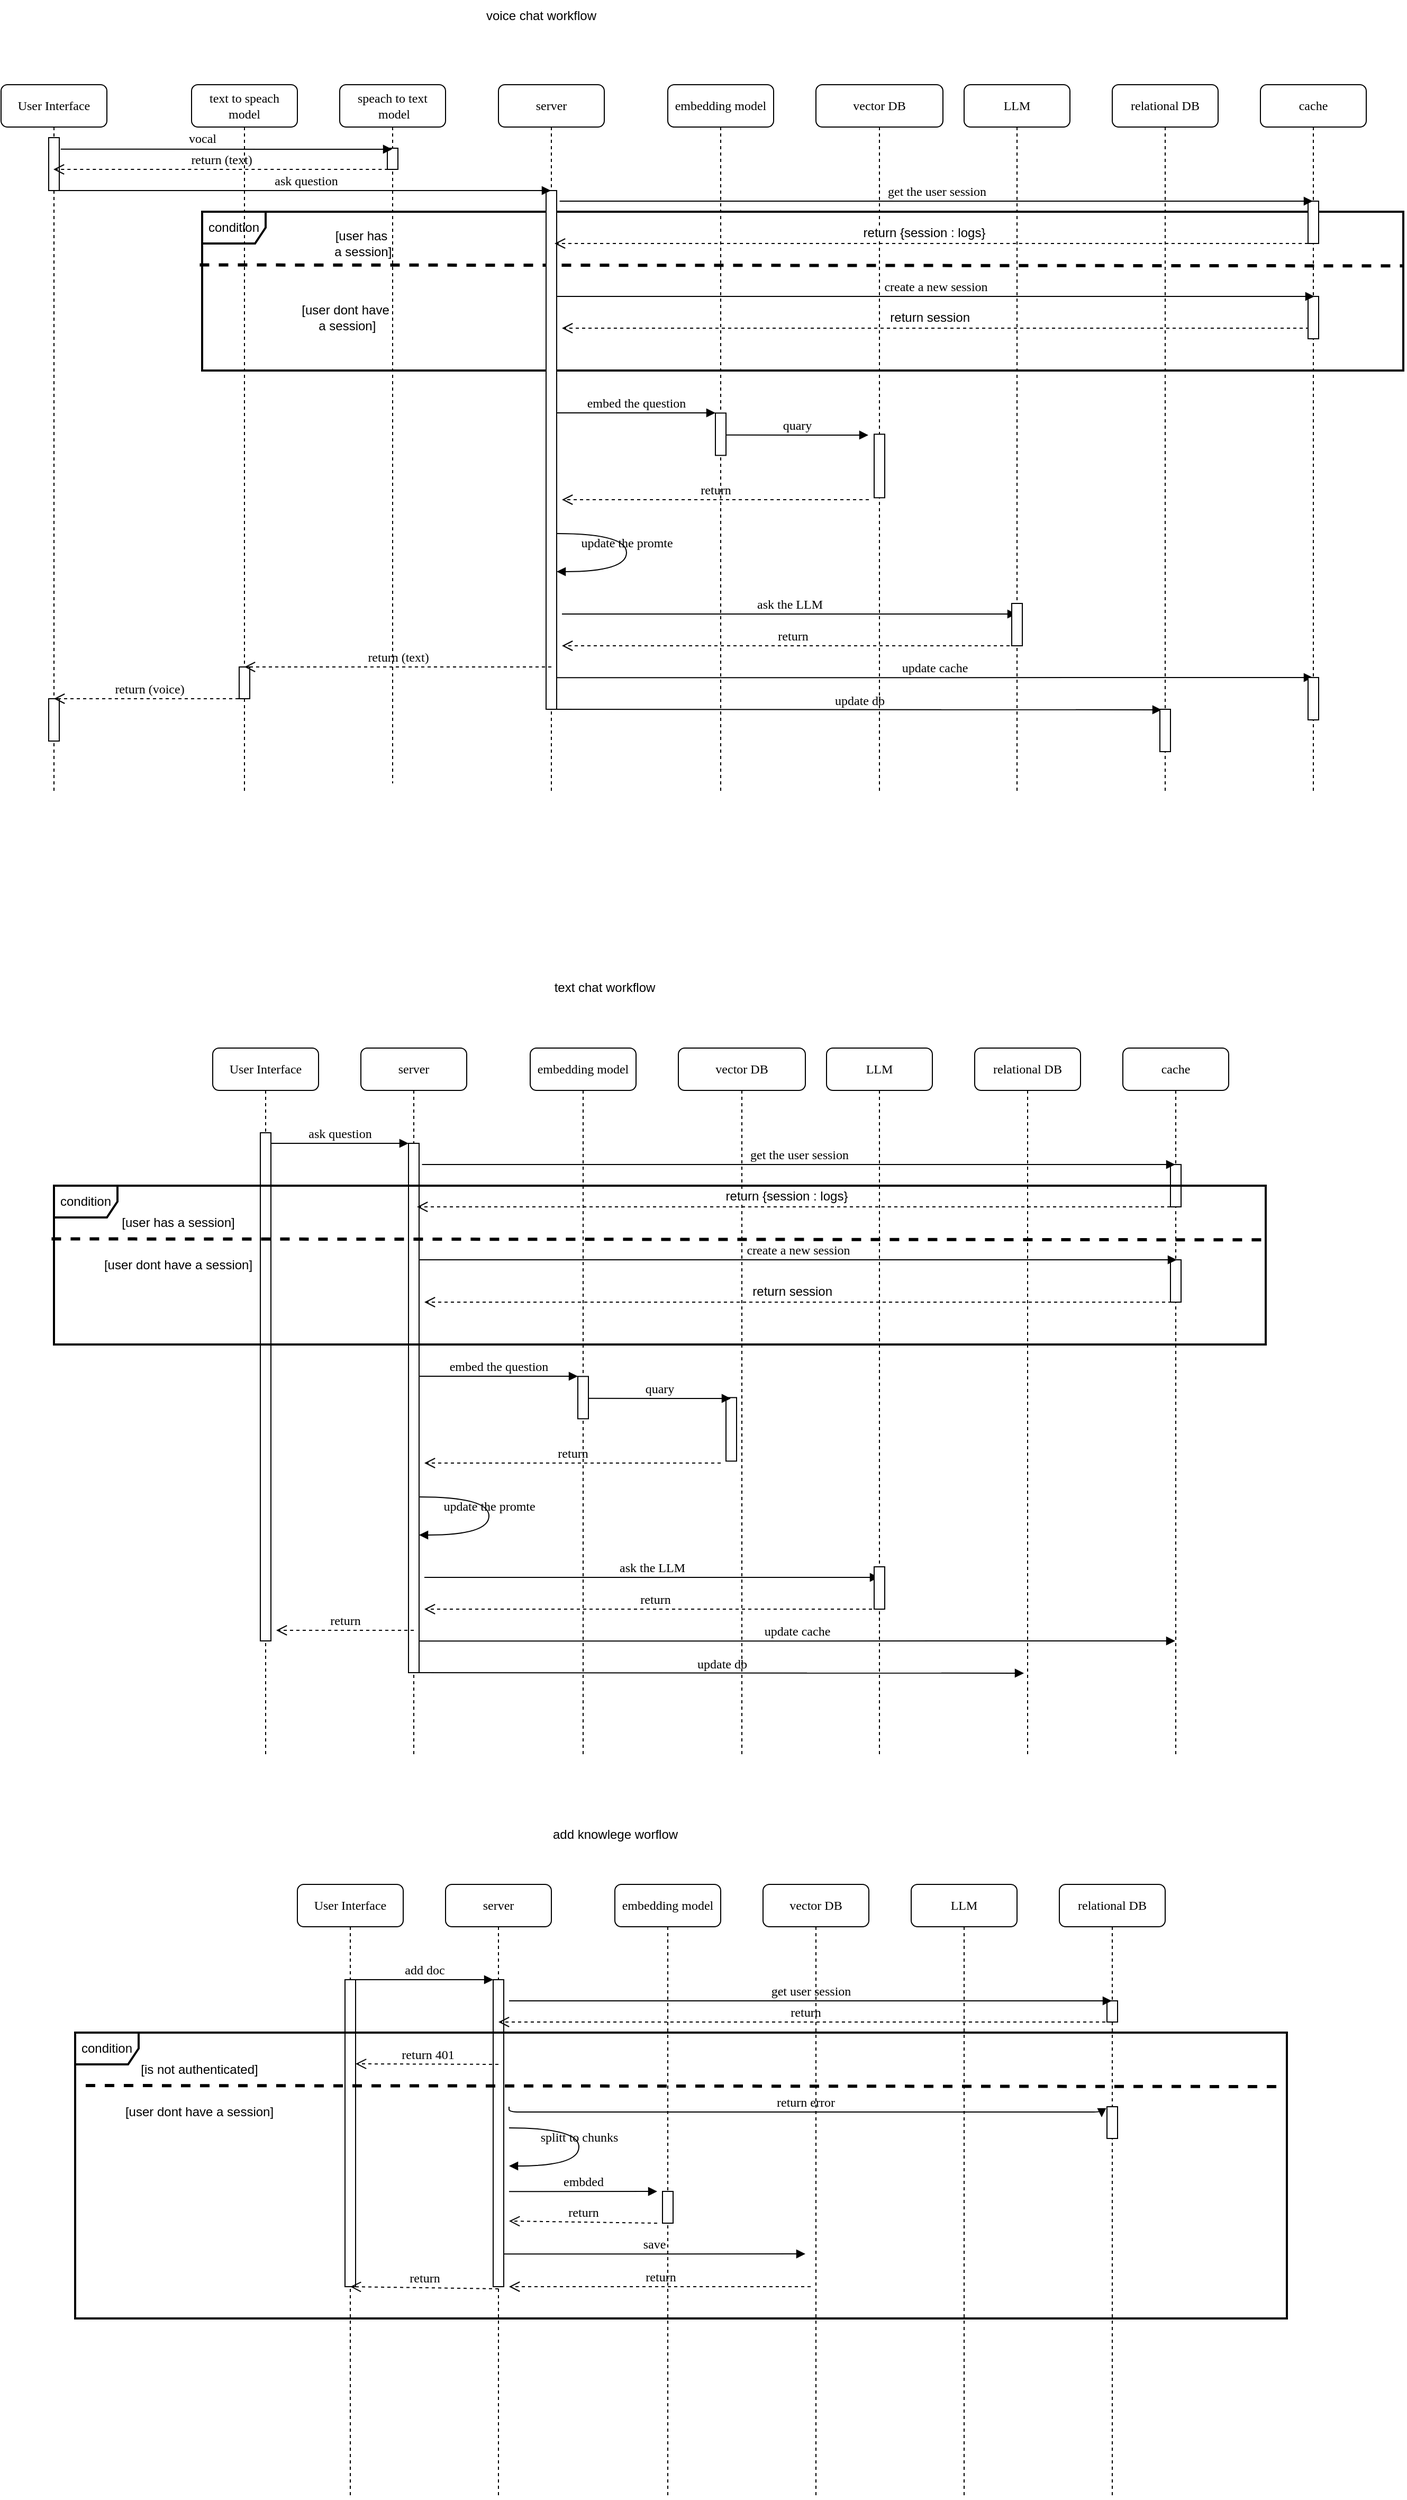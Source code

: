 <mxfile version="26.0.4">
  <diagram name="Page-1" id="13e1069c-82ec-6db2-03f1-153e76fe0fe0">
    <mxGraphModel dx="1218" dy="2214" grid="1" gridSize="10" guides="1" tooltips="1" connect="1" arrows="1" fold="1" page="1" pageScale="1" pageWidth="1100" pageHeight="850" background="none" math="0" shadow="0">
      <root>
        <mxCell id="0" />
        <mxCell id="1" parent="0" />
        <mxCell id="DOSWLQs21BXkEZgYf4Mx-7" value="vector DB" style="shape=umlLifeline;perimeter=lifelinePerimeter;whiteSpace=wrap;html=1;container=1;collapsible=0;recursiveResize=0;outlineConnect=0;rounded=1;shadow=0;comic=0;labelBackgroundColor=none;strokeWidth=1;fontFamily=Verdana;fontSize=12;align=center;" parent="1" vertex="1">
          <mxGeometry x="810" y="130" width="100" height="580" as="geometry" />
        </mxCell>
        <mxCell id="sabrdK6L6F-p4PE6ueAJ-34" value="" style="group" parent="1" vertex="1" connectable="0">
          <mxGeometry x="270" y="-1450" width="1145" height="150" as="geometry" />
        </mxCell>
        <mxCell id="sabrdK6L6F-p4PE6ueAJ-36" value="" style="group" parent="sabrdK6L6F-p4PE6ueAJ-34" vertex="1" connectable="0">
          <mxGeometry width="1145" height="150" as="geometry" />
        </mxCell>
        <mxCell id="sabrdK6L6F-p4PE6ueAJ-37" value="condition" style="shape=umlFrame;whiteSpace=wrap;html=1;pointerEvents=0;strokeWidth=2;" parent="sabrdK6L6F-p4PE6ueAJ-36" vertex="1">
          <mxGeometry x="10" width="1135" height="150" as="geometry" />
        </mxCell>
        <mxCell id="sabrdK6L6F-p4PE6ueAJ-39" value="" style="endArrow=none;dashed=1;html=1;rounded=0;exitX=-0.002;exitY=0.335;exitDx=0;exitDy=0;exitPerimeter=0;entryX=1;entryY=0.341;entryDx=0;entryDy=0;entryPerimeter=0;strokeWidth=3;" parent="sabrdK6L6F-p4PE6ueAJ-36" source="sabrdK6L6F-p4PE6ueAJ-37" target="sabrdK6L6F-p4PE6ueAJ-37" edge="1">
          <mxGeometry width="50" height="50" relative="1" as="geometry">
            <mxPoint x="-70.617" y="110" as="sourcePoint" />
            <mxPoint x="1150.044" y="40" as="targetPoint" />
          </mxGeometry>
        </mxCell>
        <mxCell id="sabrdK6L6F-p4PE6ueAJ-40" value="" style="html=1;verticalAlign=bottom;endArrow=open;dashed=1;endSize=8;labelBackgroundColor=none;fontFamily=Verdana;fontSize=12;" parent="sabrdK6L6F-p4PE6ueAJ-36" edge="1">
          <mxGeometry relative="1" as="geometry">
            <mxPoint x="350" y="110" as="targetPoint" />
            <mxPoint x="1062" y="110" as="sourcePoint" />
          </mxGeometry>
        </mxCell>
        <mxCell id="sabrdK6L6F-p4PE6ueAJ-41" value="return session&amp;nbsp;" style="edgeLabel;html=1;align=center;verticalAlign=middle;resizable=0;points=[];fontSize=12;" parent="sabrdK6L6F-p4PE6ueAJ-40" vertex="1" connectable="0">
          <mxGeometry x="0.003" y="-3" relative="1" as="geometry">
            <mxPoint x="-6" y="-7" as="offset" />
          </mxGeometry>
        </mxCell>
        <mxCell id="sabrdK6L6F-p4PE6ueAJ-35" value="[user has&lt;div&gt;&amp;nbsp;a session]&lt;/div&gt;" style="text;html=1;align=center;verticalAlign=middle;resizable=0;points=[];autosize=1;strokeColor=none;fillColor=none;" parent="sabrdK6L6F-p4PE6ueAJ-36" vertex="1">
          <mxGeometry x="119.997" y="9.999" width="80" height="40" as="geometry" />
        </mxCell>
        <mxCell id="sabrdK6L6F-p4PE6ueAJ-38" value="[user dont have&lt;div&gt;&amp;nbsp;a session]&lt;/div&gt;" style="text;html=1;align=center;verticalAlign=middle;resizable=0;points=[];autosize=1;strokeColor=none;fillColor=none;" parent="sabrdK6L6F-p4PE6ueAJ-36" vertex="1">
          <mxGeometry x="89.997" y="79.999" width="110" height="40" as="geometry" />
        </mxCell>
        <mxCell id="OHPu5Y8eQpiQ9gSJHc9i-10" value="LLM" style="shape=umlLifeline;perimeter=lifelinePerimeter;whiteSpace=wrap;html=1;container=1;collapsible=0;recursiveResize=0;outlineConnect=0;rounded=1;shadow=0;comic=0;labelBackgroundColor=none;strokeWidth=1;fontFamily=Verdana;fontSize=12;align=center;" parent="1" vertex="1">
          <mxGeometry x="870" y="-660" width="100" height="670" as="geometry" />
        </mxCell>
        <mxCell id="7baba1c4bc27f4b0-8" value="speach to text&lt;div&gt;&amp;nbsp;model&lt;/div&gt;" style="shape=umlLifeline;perimeter=lifelinePerimeter;whiteSpace=wrap;html=1;container=1;collapsible=0;recursiveResize=0;outlineConnect=0;rounded=1;shadow=0;comic=0;labelBackgroundColor=none;strokeWidth=1;fontFamily=Verdana;fontSize=12;align=center;" parent="1" vertex="1">
          <mxGeometry x="410" y="-1570" width="100" height="660" as="geometry" />
        </mxCell>
        <mxCell id="sabrdK6L6F-p4PE6ueAJ-46" value="" style="html=1;points=[];perimeter=orthogonalPerimeter;rounded=0;shadow=0;comic=0;labelBackgroundColor=none;strokeWidth=1;fontFamily=Verdana;fontSize=12;align=center;" parent="7baba1c4bc27f4b0-8" vertex="1">
          <mxGeometry x="45" y="60" width="10" height="20" as="geometry" />
        </mxCell>
        <mxCell id="DOSWLQs21BXkEZgYf4Mx-1" value="server" style="shape=umlLifeline;perimeter=lifelinePerimeter;whiteSpace=wrap;html=1;container=1;collapsible=0;recursiveResize=0;outlineConnect=0;rounded=1;shadow=0;comic=0;labelBackgroundColor=none;strokeWidth=1;fontFamily=Verdana;fontSize=12;align=center;" parent="1" vertex="1">
          <mxGeometry x="510" y="130" width="100" height="580" as="geometry" />
        </mxCell>
        <mxCell id="DOSWLQs21BXkEZgYf4Mx-2" value="" style="html=1;points=[];perimeter=orthogonalPerimeter;rounded=0;shadow=0;comic=0;labelBackgroundColor=none;strokeWidth=1;fontFamily=Verdana;fontSize=12;align=center;" parent="DOSWLQs21BXkEZgYf4Mx-1" vertex="1">
          <mxGeometry x="45" y="90" width="10" height="290" as="geometry" />
        </mxCell>
        <mxCell id="DOSWLQs21BXkEZgYf4Mx-4" value="embedding model" style="shape=umlLifeline;perimeter=lifelinePerimeter;whiteSpace=wrap;html=1;container=1;collapsible=0;recursiveResize=0;outlineConnect=0;rounded=1;shadow=0;comic=0;labelBackgroundColor=none;strokeWidth=1;fontFamily=Verdana;fontSize=12;align=center;" parent="1" vertex="1">
          <mxGeometry x="670" y="130" width="100" height="580" as="geometry" />
        </mxCell>
        <mxCell id="xhuyXCcEjKPRuWGJYX4K-22" value="" style="html=1;points=[];perimeter=orthogonalPerimeter;rounded=0;shadow=0;comic=0;labelBackgroundColor=none;strokeWidth=1;fontFamily=Verdana;fontSize=12;align=center;" vertex="1" parent="DOSWLQs21BXkEZgYf4Mx-4">
          <mxGeometry x="45" y="290" width="10" height="30" as="geometry" />
        </mxCell>
        <mxCell id="xhuyXCcEjKPRuWGJYX4K-26" value="save" style="html=1;verticalAlign=bottom;endArrow=block;labelBackgroundColor=none;fontFamily=Verdana;fontSize=12;edgeStyle=elbowEdgeStyle;elbow=vertical;" edge="1" parent="DOSWLQs21BXkEZgYf4Mx-4">
          <mxGeometry relative="1" as="geometry">
            <mxPoint x="-105" y="349.17" as="sourcePoint" />
            <mxPoint x="180" y="349" as="targetPoint" />
          </mxGeometry>
        </mxCell>
        <mxCell id="DOSWLQs21BXkEZgYf4Mx-23" value="return" style="html=1;verticalAlign=bottom;endArrow=open;dashed=1;endSize=8;labelBackgroundColor=none;fontFamily=Verdana;fontSize=12;" parent="DOSWLQs21BXkEZgYf4Mx-4" edge="1">
          <mxGeometry relative="1" as="geometry">
            <mxPoint x="-100" y="380" as="targetPoint" />
            <mxPoint x="185" y="380" as="sourcePoint" />
          </mxGeometry>
        </mxCell>
        <mxCell id="DOSWLQs21BXkEZgYf4Mx-10" value="LLM" style="shape=umlLifeline;perimeter=lifelinePerimeter;whiteSpace=wrap;html=1;container=1;collapsible=0;recursiveResize=0;outlineConnect=0;rounded=1;shadow=0;comic=0;labelBackgroundColor=none;strokeWidth=1;fontFamily=Verdana;fontSize=12;align=center;" parent="1" vertex="1">
          <mxGeometry x="950" y="130" width="100" height="580" as="geometry" />
        </mxCell>
        <mxCell id="DOSWLQs21BXkEZgYf4Mx-12" value="relational DB" style="shape=umlLifeline;perimeter=lifelinePerimeter;whiteSpace=wrap;html=1;container=1;collapsible=0;recursiveResize=0;outlineConnect=0;rounded=1;shadow=0;comic=0;labelBackgroundColor=none;strokeWidth=1;fontFamily=Verdana;fontSize=12;align=center;" parent="1" vertex="1">
          <mxGeometry x="1090" y="130" width="100" height="580" as="geometry" />
        </mxCell>
        <mxCell id="xhuyXCcEjKPRuWGJYX4K-17" value="" style="html=1;points=[[0,0,0,0,5],[0,1,0,0,-5],[1,0,0,0,5],[1,1,0,0,-5]];perimeter=orthogonalPerimeter;outlineConnect=0;targetShapes=umlLifeline;portConstraint=eastwest;newEdgeStyle={&quot;curved&quot;:0,&quot;rounded&quot;:0};" vertex="1" parent="DOSWLQs21BXkEZgYf4Mx-12">
          <mxGeometry x="45" y="110" width="10" height="20" as="geometry" />
        </mxCell>
        <mxCell id="DOSWLQs21BXkEZgYf4Mx-8" value="" style="html=1;points=[];perimeter=orthogonalPerimeter;rounded=0;shadow=0;comic=0;labelBackgroundColor=none;strokeWidth=1;fontFamily=Verdana;fontSize=12;align=center;" parent="DOSWLQs21BXkEZgYf4Mx-12" vertex="1">
          <mxGeometry x="45" y="210" width="10" height="30" as="geometry" />
        </mxCell>
        <mxCell id="DOSWLQs21BXkEZgYf4Mx-15" value="User Interface" style="shape=umlLifeline;perimeter=lifelinePerimeter;whiteSpace=wrap;html=1;container=1;collapsible=0;recursiveResize=0;outlineConnect=0;rounded=1;shadow=0;comic=0;labelBackgroundColor=none;strokeWidth=1;fontFamily=Verdana;fontSize=12;align=center;" parent="1" vertex="1">
          <mxGeometry x="370" y="130" width="100" height="580" as="geometry" />
        </mxCell>
        <mxCell id="DOSWLQs21BXkEZgYf4Mx-16" value="" style="html=1;points=[];perimeter=orthogonalPerimeter;rounded=0;shadow=0;comic=0;labelBackgroundColor=none;strokeWidth=1;fontFamily=Verdana;fontSize=12;align=center;" parent="DOSWLQs21BXkEZgYf4Mx-15" vertex="1">
          <mxGeometry x="45" y="90" width="10" height="290" as="geometry" />
        </mxCell>
        <mxCell id="DOSWLQs21BXkEZgYf4Mx-17" value="add doc" style="html=1;verticalAlign=bottom;endArrow=block;entryX=0;entryY=0;labelBackgroundColor=none;fontFamily=Verdana;fontSize=12;edgeStyle=elbowEdgeStyle;elbow=vertical;" parent="1" source="DOSWLQs21BXkEZgYf4Mx-16" target="DOSWLQs21BXkEZgYf4Mx-2" edge="1">
          <mxGeometry relative="1" as="geometry">
            <mxPoint x="490" y="240" as="sourcePoint" />
          </mxGeometry>
        </mxCell>
        <mxCell id="OHPu5Y8eQpiQ9gSJHc9i-1" value="server" style="shape=umlLifeline;perimeter=lifelinePerimeter;whiteSpace=wrap;html=1;container=1;collapsible=0;recursiveResize=0;outlineConnect=0;rounded=1;shadow=0;comic=0;labelBackgroundColor=none;strokeWidth=1;fontFamily=Verdana;fontSize=12;align=center;" parent="1" vertex="1">
          <mxGeometry x="430" y="-660" width="100" height="670" as="geometry" />
        </mxCell>
        <mxCell id="OHPu5Y8eQpiQ9gSJHc9i-2" value="" style="html=1;points=[];perimeter=orthogonalPerimeter;rounded=0;shadow=0;comic=0;labelBackgroundColor=none;strokeWidth=1;fontFamily=Verdana;fontSize=12;align=center;" parent="OHPu5Y8eQpiQ9gSJHc9i-1" vertex="1">
          <mxGeometry x="45" y="90" width="10" height="500" as="geometry" />
        </mxCell>
        <mxCell id="OHPu5Y8eQpiQ9gSJHc9i-4" value="embedding model" style="shape=umlLifeline;perimeter=lifelinePerimeter;whiteSpace=wrap;html=1;container=1;collapsible=0;recursiveResize=0;outlineConnect=0;rounded=1;shadow=0;comic=0;labelBackgroundColor=none;strokeWidth=1;fontFamily=Verdana;fontSize=12;align=center;" parent="1" vertex="1">
          <mxGeometry x="590" y="-660" width="100" height="670" as="geometry" />
        </mxCell>
        <mxCell id="sabrdK6L6F-p4PE6ueAJ-1" value="update cache" style="html=1;verticalAlign=bottom;endArrow=block;labelBackgroundColor=none;fontFamily=Verdana;fontSize=12;edgeStyle=elbowEdgeStyle;elbow=vertical;" parent="OHPu5Y8eQpiQ9gSJHc9i-4" target="OHPu5Y8eQpiQ9gSJHc9i-23" edge="1">
          <mxGeometry relative="1" as="geometry">
            <mxPoint x="-104.5" y="560.17" as="sourcePoint" />
            <mxPoint x="325.0" y="560.003" as="targetPoint" />
          </mxGeometry>
        </mxCell>
        <mxCell id="sabrdK6L6F-p4PE6ueAJ-2" value="update db" style="html=1;verticalAlign=bottom;endArrow=block;labelBackgroundColor=none;fontFamily=Verdana;fontSize=12;edgeStyle=elbowEdgeStyle;elbow=vertical;entryX=0.468;entryY=0.837;entryDx=0;entryDy=0;entryPerimeter=0;" parent="OHPu5Y8eQpiQ9gSJHc9i-4" edge="1">
          <mxGeometry relative="1" as="geometry">
            <mxPoint x="-105" y="590" as="sourcePoint" />
            <mxPoint x="466.5" y="590.83" as="targetPoint" />
          </mxGeometry>
        </mxCell>
        <mxCell id="OHPu5Y8eQpiQ9gSJHc9i-7" value="vector DB" style="shape=umlLifeline;perimeter=lifelinePerimeter;whiteSpace=wrap;html=1;container=1;collapsible=0;recursiveResize=0;outlineConnect=0;rounded=1;shadow=0;comic=0;labelBackgroundColor=none;strokeWidth=1;fontFamily=Verdana;fontSize=12;align=center;" parent="1" vertex="1">
          <mxGeometry x="730" y="-660" width="120" height="670" as="geometry" />
        </mxCell>
        <mxCell id="OHPu5Y8eQpiQ9gSJHc9i-5" value="" style="html=1;points=[];perimeter=orthogonalPerimeter;rounded=0;shadow=0;comic=0;labelBackgroundColor=none;strokeWidth=1;fontFamily=Verdana;fontSize=12;align=center;" parent="OHPu5Y8eQpiQ9gSJHc9i-7" vertex="1">
          <mxGeometry x="-95" y="310.17" width="10" height="40" as="geometry" />
        </mxCell>
        <mxCell id="OHPu5Y8eQpiQ9gSJHc9i-6" value="return" style="html=1;verticalAlign=bottom;endArrow=open;dashed=1;endSize=8;labelBackgroundColor=none;fontFamily=Verdana;fontSize=12;" parent="OHPu5Y8eQpiQ9gSJHc9i-7" edge="1">
          <mxGeometry relative="1" as="geometry">
            <mxPoint x="-240" y="392" as="targetPoint" />
            <mxPoint x="40" y="392" as="sourcePoint" />
          </mxGeometry>
        </mxCell>
        <mxCell id="OHPu5Y8eQpiQ9gSJHc9i-8" value="" style="html=1;points=[];perimeter=orthogonalPerimeter;rounded=0;shadow=0;comic=0;labelBackgroundColor=none;strokeWidth=1;fontFamily=Verdana;fontSize=12;align=center;" parent="OHPu5Y8eQpiQ9gSJHc9i-7" vertex="1">
          <mxGeometry x="45" y="330.17" width="10" height="60" as="geometry" />
        </mxCell>
        <mxCell id="OHPu5Y8eQpiQ9gSJHc9i-17" value="embed the question" style="html=1;verticalAlign=bottom;endArrow=block;entryX=0;entryY=0;labelBackgroundColor=none;fontFamily=Verdana;fontSize=12;edgeStyle=elbowEdgeStyle;elbow=vertical;" parent="OHPu5Y8eQpiQ9gSJHc9i-7" target="OHPu5Y8eQpiQ9gSJHc9i-5" edge="1">
          <mxGeometry relative="1" as="geometry">
            <mxPoint x="-245" y="310.003" as="sourcePoint" />
            <Array as="points">
              <mxPoint x="-235" y="310" />
            </Array>
          </mxGeometry>
        </mxCell>
        <mxCell id="OHPu5Y8eQpiQ9gSJHc9i-18" value="quary" style="html=1;verticalAlign=bottom;endArrow=block;labelBackgroundColor=none;fontFamily=Verdana;fontSize=12;edgeStyle=elbowEdgeStyle;elbow=vertical;exitX=1;exitY=0.519;exitDx=0;exitDy=0;exitPerimeter=0;" parent="OHPu5Y8eQpiQ9gSJHc9i-7" source="OHPu5Y8eQpiQ9gSJHc9i-5" edge="1">
          <mxGeometry relative="1" as="geometry">
            <mxPoint x="-60" y="289.67" as="sourcePoint" />
            <mxPoint x="49.5" y="330.837" as="targetPoint" />
          </mxGeometry>
        </mxCell>
        <mxCell id="OHPu5Y8eQpiQ9gSJHc9i-9" value="return" style="html=1;verticalAlign=bottom;endArrow=open;dashed=1;endSize=8;labelBackgroundColor=none;fontFamily=Verdana;fontSize=12;edgeStyle=elbowEdgeStyle;elbow=vertical;" parent="OHPu5Y8eQpiQ9gSJHc9i-7" edge="1">
          <mxGeometry relative="1" as="geometry">
            <mxPoint x="-240" y="530" as="targetPoint" />
            <Array as="points">
              <mxPoint x="73.5" y="530" />
            </Array>
            <mxPoint x="195" y="530" as="sourcePoint" />
          </mxGeometry>
        </mxCell>
        <mxCell id="OHPu5Y8eQpiQ9gSJHc9i-21" value="ask the LLM" style="html=1;verticalAlign=bottom;endArrow=block;labelBackgroundColor=none;fontFamily=Verdana;fontSize=12;edgeStyle=elbowEdgeStyle;elbow=vertical;" parent="OHPu5Y8eQpiQ9gSJHc9i-7" edge="1">
          <mxGeometry relative="1" as="geometry">
            <mxPoint x="-240" y="500" as="sourcePoint" />
            <mxPoint x="189.5" y="499.833" as="targetPoint" />
          </mxGeometry>
        </mxCell>
        <mxCell id="OHPu5Y8eQpiQ9gSJHc9i-11" value="" style="html=1;points=[];perimeter=orthogonalPerimeter;rounded=0;shadow=0;comic=0;labelBackgroundColor=none;strokeWidth=1;fontFamily=Verdana;fontSize=12;align=center;" parent="OHPu5Y8eQpiQ9gSJHc9i-7" vertex="1">
          <mxGeometry x="185" y="490" width="10" height="40" as="geometry" />
        </mxCell>
        <mxCell id="OHPu5Y8eQpiQ9gSJHc9i-12" value="relational DB" style="shape=umlLifeline;perimeter=lifelinePerimeter;whiteSpace=wrap;html=1;container=1;collapsible=0;recursiveResize=0;outlineConnect=0;rounded=1;shadow=0;comic=0;labelBackgroundColor=none;strokeWidth=1;fontFamily=Verdana;fontSize=12;align=center;" parent="1" vertex="1">
          <mxGeometry x="1010" y="-660" width="100" height="670" as="geometry" />
        </mxCell>
        <mxCell id="OHPu5Y8eQpiQ9gSJHc9i-30" value="" style="html=1;verticalAlign=bottom;endArrow=open;dashed=1;endSize=8;labelBackgroundColor=none;fontFamily=Verdana;fontSize=12;" parent="OHPu5Y8eQpiQ9gSJHc9i-12" edge="1">
          <mxGeometry relative="1" as="geometry">
            <mxPoint x="-527" y="150" as="targetPoint" />
            <mxPoint x="185" y="150" as="sourcePoint" />
          </mxGeometry>
        </mxCell>
        <mxCell id="OHPu5Y8eQpiQ9gSJHc9i-36" value="return {session : logs}" style="edgeLabel;html=1;align=center;verticalAlign=middle;resizable=0;points=[];fontSize=12;" parent="OHPu5Y8eQpiQ9gSJHc9i-30" vertex="1" connectable="0">
          <mxGeometry x="0.003" y="-3" relative="1" as="geometry">
            <mxPoint x="-6" y="-7" as="offset" />
          </mxGeometry>
        </mxCell>
        <mxCell id="OHPu5Y8eQpiQ9gSJHc9i-14" value="User Interface" style="shape=umlLifeline;perimeter=lifelinePerimeter;whiteSpace=wrap;html=1;container=1;collapsible=0;recursiveResize=0;outlineConnect=0;rounded=1;shadow=0;comic=0;labelBackgroundColor=none;strokeWidth=1;fontFamily=Verdana;fontSize=12;align=center;" parent="1" vertex="1">
          <mxGeometry x="290" y="-660" width="100" height="670" as="geometry" />
        </mxCell>
        <mxCell id="OHPu5Y8eQpiQ9gSJHc9i-15" value="" style="html=1;points=[];perimeter=orthogonalPerimeter;rounded=0;shadow=0;comic=0;labelBackgroundColor=none;strokeWidth=1;fontFamily=Verdana;fontSize=12;align=center;" parent="OHPu5Y8eQpiQ9gSJHc9i-14" vertex="1">
          <mxGeometry x="45" y="80" width="10" height="480" as="geometry" />
        </mxCell>
        <mxCell id="OHPu5Y8eQpiQ9gSJHc9i-16" value="ask question" style="html=1;verticalAlign=bottom;endArrow=block;entryX=0;entryY=0;labelBackgroundColor=none;fontFamily=Verdana;fontSize=12;edgeStyle=elbowEdgeStyle;elbow=vertical;" parent="1" source="OHPu5Y8eQpiQ9gSJHc9i-15" target="OHPu5Y8eQpiQ9gSJHc9i-2" edge="1">
          <mxGeometry relative="1" as="geometry">
            <mxPoint x="410" y="-550" as="sourcePoint" />
          </mxGeometry>
        </mxCell>
        <mxCell id="OHPu5Y8eQpiQ9gSJHc9i-22" value="return" style="html=1;verticalAlign=bottom;endArrow=open;dashed=1;endSize=8;labelBackgroundColor=none;fontFamily=Verdana;fontSize=12;" parent="1" edge="1">
          <mxGeometry relative="1" as="geometry">
            <mxPoint x="350" y="-110" as="targetPoint" />
            <mxPoint x="480" y="-110" as="sourcePoint" />
          </mxGeometry>
        </mxCell>
        <mxCell id="OHPu5Y8eQpiQ9gSJHc9i-23" value="cache" style="shape=umlLifeline;perimeter=lifelinePerimeter;whiteSpace=wrap;html=1;container=1;collapsible=0;recursiveResize=0;outlineConnect=0;rounded=1;shadow=0;comic=0;labelBackgroundColor=none;strokeWidth=1;fontFamily=Verdana;fontSize=12;align=center;" parent="1" vertex="1">
          <mxGeometry x="1150" y="-660" width="100" height="670" as="geometry" />
        </mxCell>
        <mxCell id="OHPu5Y8eQpiQ9gSJHc9i-24" value="" style="html=1;points=[];perimeter=orthogonalPerimeter;rounded=0;shadow=0;comic=0;labelBackgroundColor=none;strokeWidth=1;fontFamily=Verdana;fontSize=12;align=center;" parent="OHPu5Y8eQpiQ9gSJHc9i-23" vertex="1">
          <mxGeometry x="45" y="110" width="10" height="40" as="geometry" />
        </mxCell>
        <mxCell id="OHPu5Y8eQpiQ9gSJHc9i-41" value="" style="html=1;points=[];perimeter=orthogonalPerimeter;rounded=0;shadow=0;comic=0;labelBackgroundColor=none;strokeWidth=1;fontFamily=Verdana;fontSize=12;align=center;" parent="OHPu5Y8eQpiQ9gSJHc9i-23" vertex="1">
          <mxGeometry x="45" y="200" width="10" height="40" as="geometry" />
        </mxCell>
        <mxCell id="OHPu5Y8eQpiQ9gSJHc9i-28" value="get the user session" style="html=1;verticalAlign=bottom;endArrow=block;labelBackgroundColor=none;fontFamily=Verdana;fontSize=12;edgeStyle=elbowEdgeStyle;elbow=vertical;exitX=1.278;exitY=0.059;exitDx=0;exitDy=0;exitPerimeter=0;" parent="1" edge="1">
          <mxGeometry relative="1" as="geometry">
            <mxPoint x="487.78" y="-550" as="sourcePoint" />
            <mxPoint x="1199.5" y="-549.703" as="targetPoint" />
            <Array as="points" />
          </mxGeometry>
        </mxCell>
        <mxCell id="OHPu5Y8eQpiQ9gSJHc9i-32" value="create a new session" style="html=1;verticalAlign=bottom;endArrow=block;labelBackgroundColor=none;fontFamily=Verdana;fontSize=12;edgeStyle=elbowEdgeStyle;elbow=vertical;" parent="1" source="OHPu5Y8eQpiQ9gSJHc9i-2" edge="1">
          <mxGeometry relative="1" as="geometry">
            <mxPoint x="489" y="-459.83" as="sourcePoint" />
            <mxPoint x="1201" y="-459.83" as="targetPoint" />
          </mxGeometry>
        </mxCell>
        <mxCell id="OHPu5Y8eQpiQ9gSJHc9i-44" value="" style="group" parent="1" vertex="1" connectable="0">
          <mxGeometry x="140" y="-530" width="1145" height="150" as="geometry" />
        </mxCell>
        <mxCell id="OHPu5Y8eQpiQ9gSJHc9i-31" value="[user has a session]" style="text;html=1;align=center;verticalAlign=middle;resizable=0;points=[];autosize=1;strokeColor=none;fillColor=none;" parent="OHPu5Y8eQpiQ9gSJHc9i-44" vertex="1">
          <mxGeometry x="52.167" y="19.999" width="130" height="30" as="geometry" />
        </mxCell>
        <mxCell id="OHPu5Y8eQpiQ9gSJHc9i-46" value="" style="group" parent="OHPu5Y8eQpiQ9gSJHc9i-44" vertex="1" connectable="0">
          <mxGeometry width="1145" height="150" as="geometry" />
        </mxCell>
        <mxCell id="OHPu5Y8eQpiQ9gSJHc9i-25" value="condition" style="shape=umlFrame;whiteSpace=wrap;html=1;pointerEvents=0;strokeWidth=2;" parent="OHPu5Y8eQpiQ9gSJHc9i-46" vertex="1">
          <mxGeometry width="1145" height="150" as="geometry" />
        </mxCell>
        <mxCell id="OHPu5Y8eQpiQ9gSJHc9i-45" value="[user dont have a session]" style="text;html=1;align=center;verticalAlign=middle;resizable=0;points=[];autosize=1;strokeColor=none;fillColor=none;" parent="OHPu5Y8eQpiQ9gSJHc9i-46" vertex="1">
          <mxGeometry x="37.167" y="59.999" width="160" height="30" as="geometry" />
        </mxCell>
        <mxCell id="OHPu5Y8eQpiQ9gSJHc9i-42" value="" style="endArrow=none;dashed=1;html=1;rounded=0;exitX=-0.002;exitY=0.335;exitDx=0;exitDy=0;exitPerimeter=0;entryX=1;entryY=0.341;entryDx=0;entryDy=0;entryPerimeter=0;strokeWidth=3;" parent="OHPu5Y8eQpiQ9gSJHc9i-46" source="OHPu5Y8eQpiQ9gSJHc9i-25" target="OHPu5Y8eQpiQ9gSJHc9i-25" edge="1">
          <mxGeometry width="50" height="50" relative="1" as="geometry">
            <mxPoint x="-70.617" y="110" as="sourcePoint" />
            <mxPoint x="1150.044" y="40" as="targetPoint" />
          </mxGeometry>
        </mxCell>
        <mxCell id="OHPu5Y8eQpiQ9gSJHc9i-47" value="" style="html=1;verticalAlign=bottom;endArrow=open;dashed=1;endSize=8;labelBackgroundColor=none;fontFamily=Verdana;fontSize=12;" parent="OHPu5Y8eQpiQ9gSJHc9i-46" edge="1">
          <mxGeometry relative="1" as="geometry">
            <mxPoint x="350" y="110" as="targetPoint" />
            <mxPoint x="1062" y="110" as="sourcePoint" />
          </mxGeometry>
        </mxCell>
        <mxCell id="OHPu5Y8eQpiQ9gSJHc9i-48" value="return session&amp;nbsp;" style="edgeLabel;html=1;align=center;verticalAlign=middle;resizable=0;points=[];fontSize=12;" parent="OHPu5Y8eQpiQ9gSJHc9i-47" vertex="1" connectable="0">
          <mxGeometry x="0.003" y="-3" relative="1" as="geometry">
            <mxPoint x="-6" y="-7" as="offset" />
          </mxGeometry>
        </mxCell>
        <mxCell id="OHPu5Y8eQpiQ9gSJHc9i-3" value="update the promte" style="html=1;verticalAlign=bottom;endArrow=block;labelBackgroundColor=none;fontFamily=Verdana;fontSize=12;elbow=vertical;edgeStyle=orthogonalEdgeStyle;curved=1;" parent="1" edge="1">
          <mxGeometry relative="1" as="geometry">
            <mxPoint x="485" y="-236" as="sourcePoint" />
            <mxPoint x="485" y="-200" as="targetPoint" />
            <Array as="points">
              <mxPoint x="551" y="-236" />
              <mxPoint x="551" y="-200" />
            </Array>
          </mxGeometry>
        </mxCell>
        <mxCell id="sabrdK6L6F-p4PE6ueAJ-5" value="text to speach&lt;div&gt;model&lt;/div&gt;" style="shape=umlLifeline;perimeter=lifelinePerimeter;whiteSpace=wrap;html=1;container=1;collapsible=0;recursiveResize=0;outlineConnect=0;rounded=1;shadow=0;comic=0;labelBackgroundColor=none;strokeWidth=1;fontFamily=Verdana;fontSize=12;align=center;" parent="1" vertex="1">
          <mxGeometry x="270" y="-1570" width="100" height="670" as="geometry" />
        </mxCell>
        <mxCell id="sabrdK6L6F-p4PE6ueAJ-49" value="" style="html=1;points=[];perimeter=orthogonalPerimeter;rounded=0;shadow=0;comic=0;labelBackgroundColor=none;strokeWidth=1;fontFamily=Verdana;fontSize=12;align=center;" parent="sabrdK6L6F-p4PE6ueAJ-5" vertex="1">
          <mxGeometry x="45" y="550" width="10" height="30" as="geometry" />
        </mxCell>
        <mxCell id="sabrdK6L6F-p4PE6ueAJ-7" value="LLM" style="shape=umlLifeline;perimeter=lifelinePerimeter;whiteSpace=wrap;html=1;container=1;collapsible=0;recursiveResize=0;outlineConnect=0;rounded=1;shadow=0;comic=0;labelBackgroundColor=none;strokeWidth=1;fontFamily=Verdana;fontSize=12;align=center;" parent="1" vertex="1">
          <mxGeometry x="1000" y="-1570" width="100" height="670" as="geometry" />
        </mxCell>
        <mxCell id="sabrdK6L6F-p4PE6ueAJ-8" value="server" style="shape=umlLifeline;perimeter=lifelinePerimeter;whiteSpace=wrap;html=1;container=1;collapsible=0;recursiveResize=0;outlineConnect=0;rounded=1;shadow=0;comic=0;labelBackgroundColor=none;strokeWidth=1;fontFamily=Verdana;fontSize=12;align=center;" parent="1" vertex="1">
          <mxGeometry x="560" y="-1570" width="100" height="670" as="geometry" />
        </mxCell>
        <mxCell id="sabrdK6L6F-p4PE6ueAJ-9" value="" style="html=1;points=[];perimeter=orthogonalPerimeter;rounded=0;shadow=0;comic=0;labelBackgroundColor=none;strokeWidth=1;fontFamily=Verdana;fontSize=12;align=center;" parent="sabrdK6L6F-p4PE6ueAJ-8" vertex="1">
          <mxGeometry x="45" y="100" width="10" height="490" as="geometry" />
        </mxCell>
        <mxCell id="sabrdK6L6F-p4PE6ueAJ-10" value="embedding model" style="shape=umlLifeline;perimeter=lifelinePerimeter;whiteSpace=wrap;html=1;container=1;collapsible=0;recursiveResize=0;outlineConnect=0;rounded=1;shadow=0;comic=0;labelBackgroundColor=none;strokeWidth=1;fontFamily=Verdana;fontSize=12;align=center;" parent="1" vertex="1">
          <mxGeometry x="720" y="-1570" width="100" height="670" as="geometry" />
        </mxCell>
        <mxCell id="sabrdK6L6F-p4PE6ueAJ-11" value="update cache" style="html=1;verticalAlign=bottom;endArrow=block;labelBackgroundColor=none;fontFamily=Verdana;fontSize=12;edgeStyle=elbowEdgeStyle;elbow=vertical;" parent="sabrdK6L6F-p4PE6ueAJ-10" target="sabrdK6L6F-p4PE6ueAJ-29" edge="1">
          <mxGeometry relative="1" as="geometry">
            <mxPoint x="-104.5" y="560.17" as="sourcePoint" />
            <mxPoint x="325.0" y="560.003" as="targetPoint" />
          </mxGeometry>
        </mxCell>
        <mxCell id="sabrdK6L6F-p4PE6ueAJ-12" value="update db" style="html=1;verticalAlign=bottom;endArrow=block;labelBackgroundColor=none;fontFamily=Verdana;fontSize=12;edgeStyle=elbowEdgeStyle;elbow=vertical;entryX=0.468;entryY=0.837;entryDx=0;entryDy=0;entryPerimeter=0;" parent="sabrdK6L6F-p4PE6ueAJ-10" edge="1">
          <mxGeometry relative="1" as="geometry">
            <mxPoint x="-105" y="590" as="sourcePoint" />
            <mxPoint x="466.5" y="590.83" as="targetPoint" />
          </mxGeometry>
        </mxCell>
        <mxCell id="sabrdK6L6F-p4PE6ueAJ-13" value="vector DB" style="shape=umlLifeline;perimeter=lifelinePerimeter;whiteSpace=wrap;html=1;container=1;collapsible=0;recursiveResize=0;outlineConnect=0;rounded=1;shadow=0;comic=0;labelBackgroundColor=none;strokeWidth=1;fontFamily=Verdana;fontSize=12;align=center;" parent="1" vertex="1">
          <mxGeometry x="860" y="-1570" width="120" height="670" as="geometry" />
        </mxCell>
        <mxCell id="sabrdK6L6F-p4PE6ueAJ-14" value="" style="html=1;points=[];perimeter=orthogonalPerimeter;rounded=0;shadow=0;comic=0;labelBackgroundColor=none;strokeWidth=1;fontFamily=Verdana;fontSize=12;align=center;" parent="sabrdK6L6F-p4PE6ueAJ-13" vertex="1">
          <mxGeometry x="-95" y="310.17" width="10" height="40" as="geometry" />
        </mxCell>
        <mxCell id="sabrdK6L6F-p4PE6ueAJ-15" value="return" style="html=1;verticalAlign=bottom;endArrow=open;dashed=1;endSize=8;labelBackgroundColor=none;fontFamily=Verdana;fontSize=12;" parent="sabrdK6L6F-p4PE6ueAJ-13" edge="1">
          <mxGeometry relative="1" as="geometry">
            <mxPoint x="-240" y="392" as="targetPoint" />
            <mxPoint x="50" y="392" as="sourcePoint" />
          </mxGeometry>
        </mxCell>
        <mxCell id="sabrdK6L6F-p4PE6ueAJ-16" value="" style="html=1;points=[];perimeter=orthogonalPerimeter;rounded=0;shadow=0;comic=0;labelBackgroundColor=none;strokeWidth=1;fontFamily=Verdana;fontSize=12;align=center;" parent="sabrdK6L6F-p4PE6ueAJ-13" vertex="1">
          <mxGeometry x="55" y="330.17" width="10" height="60" as="geometry" />
        </mxCell>
        <mxCell id="sabrdK6L6F-p4PE6ueAJ-17" value="embed the question" style="html=1;verticalAlign=bottom;endArrow=block;entryX=0;entryY=0;labelBackgroundColor=none;fontFamily=Verdana;fontSize=12;edgeStyle=elbowEdgeStyle;elbow=vertical;" parent="sabrdK6L6F-p4PE6ueAJ-13" target="sabrdK6L6F-p4PE6ueAJ-14" edge="1">
          <mxGeometry relative="1" as="geometry">
            <mxPoint x="-245" y="310.003" as="sourcePoint" />
            <Array as="points">
              <mxPoint x="-235" y="310" />
            </Array>
          </mxGeometry>
        </mxCell>
        <mxCell id="sabrdK6L6F-p4PE6ueAJ-18" value="quary" style="html=1;verticalAlign=bottom;endArrow=block;labelBackgroundColor=none;fontFamily=Verdana;fontSize=12;edgeStyle=elbowEdgeStyle;elbow=vertical;exitX=1;exitY=0.519;exitDx=0;exitDy=0;exitPerimeter=0;" parent="sabrdK6L6F-p4PE6ueAJ-13" source="sabrdK6L6F-p4PE6ueAJ-14" edge="1">
          <mxGeometry relative="1" as="geometry">
            <mxPoint x="-60" y="289.67" as="sourcePoint" />
            <mxPoint x="49.5" y="330.837" as="targetPoint" />
          </mxGeometry>
        </mxCell>
        <mxCell id="sabrdK6L6F-p4PE6ueAJ-19" value="return" style="html=1;verticalAlign=bottom;endArrow=open;dashed=1;endSize=8;labelBackgroundColor=none;fontFamily=Verdana;fontSize=12;edgeStyle=elbowEdgeStyle;elbow=vertical;" parent="sabrdK6L6F-p4PE6ueAJ-13" edge="1">
          <mxGeometry relative="1" as="geometry">
            <mxPoint x="-240" y="530" as="targetPoint" />
            <Array as="points">
              <mxPoint x="73.5" y="530" />
            </Array>
            <mxPoint x="195" y="530" as="sourcePoint" />
          </mxGeometry>
        </mxCell>
        <mxCell id="sabrdK6L6F-p4PE6ueAJ-20" value="ask the LLM" style="html=1;verticalAlign=bottom;endArrow=block;labelBackgroundColor=none;fontFamily=Verdana;fontSize=12;edgeStyle=elbowEdgeStyle;elbow=vertical;" parent="sabrdK6L6F-p4PE6ueAJ-13" edge="1">
          <mxGeometry relative="1" as="geometry">
            <mxPoint x="-240" y="500" as="sourcePoint" />
            <mxPoint x="189.5" y="499.833" as="targetPoint" />
          </mxGeometry>
        </mxCell>
        <mxCell id="sabrdK6L6F-p4PE6ueAJ-21" value="" style="html=1;points=[];perimeter=orthogonalPerimeter;rounded=0;shadow=0;comic=0;labelBackgroundColor=none;strokeWidth=1;fontFamily=Verdana;fontSize=12;align=center;" parent="sabrdK6L6F-p4PE6ueAJ-13" vertex="1">
          <mxGeometry x="185" y="490" width="10" height="40" as="geometry" />
        </mxCell>
        <mxCell id="sabrdK6L6F-p4PE6ueAJ-22" value="relational DB" style="shape=umlLifeline;perimeter=lifelinePerimeter;whiteSpace=wrap;html=1;container=1;collapsible=0;recursiveResize=0;outlineConnect=0;rounded=1;shadow=0;comic=0;labelBackgroundColor=none;strokeWidth=1;fontFamily=Verdana;fontSize=12;align=center;" parent="1" vertex="1">
          <mxGeometry x="1140" y="-1570" width="100" height="670" as="geometry" />
        </mxCell>
        <mxCell id="sabrdK6L6F-p4PE6ueAJ-23" value="" style="html=1;verticalAlign=bottom;endArrow=open;dashed=1;endSize=8;labelBackgroundColor=none;fontFamily=Verdana;fontSize=12;" parent="sabrdK6L6F-p4PE6ueAJ-22" edge="1">
          <mxGeometry relative="1" as="geometry">
            <mxPoint x="-527" y="150" as="targetPoint" />
            <mxPoint x="185" y="150" as="sourcePoint" />
          </mxGeometry>
        </mxCell>
        <mxCell id="sabrdK6L6F-p4PE6ueAJ-24" value="return {session : logs}" style="edgeLabel;html=1;align=center;verticalAlign=middle;resizable=0;points=[];fontSize=12;" parent="sabrdK6L6F-p4PE6ueAJ-23" vertex="1" connectable="0">
          <mxGeometry x="0.003" y="-3" relative="1" as="geometry">
            <mxPoint x="-6" y="-7" as="offset" />
          </mxGeometry>
        </mxCell>
        <mxCell id="sabrdK6L6F-p4PE6ueAJ-52" value="" style="html=1;points=[];perimeter=orthogonalPerimeter;rounded=0;shadow=0;comic=0;labelBackgroundColor=none;strokeWidth=1;fontFamily=Verdana;fontSize=12;align=center;" parent="sabrdK6L6F-p4PE6ueAJ-22" vertex="1">
          <mxGeometry x="45" y="590" width="10" height="40" as="geometry" />
        </mxCell>
        <mxCell id="sabrdK6L6F-p4PE6ueAJ-25" value="User Interface" style="shape=umlLifeline;perimeter=lifelinePerimeter;whiteSpace=wrap;html=1;container=1;collapsible=0;recursiveResize=0;outlineConnect=0;rounded=1;shadow=0;comic=0;labelBackgroundColor=none;strokeWidth=1;fontFamily=Verdana;fontSize=12;align=center;" parent="1" vertex="1">
          <mxGeometry x="90" y="-1570" width="100" height="670" as="geometry" />
        </mxCell>
        <mxCell id="sabrdK6L6F-p4PE6ueAJ-27" value="ask question" style="html=1;verticalAlign=bottom;endArrow=block;labelBackgroundColor=none;fontFamily=Verdana;fontSize=12;edgeStyle=elbowEdgeStyle;elbow=vertical;" parent="sabrdK6L6F-p4PE6ueAJ-25" edge="1" target="sabrdK6L6F-p4PE6ueAJ-8">
          <mxGeometry relative="1" as="geometry">
            <mxPoint x="55" y="100" as="sourcePoint" />
            <mxPoint x="185" y="100.0" as="targetPoint" />
          </mxGeometry>
        </mxCell>
        <mxCell id="sabrdK6L6F-p4PE6ueAJ-26" value="" style="html=1;points=[];perimeter=orthogonalPerimeter;rounded=0;shadow=0;comic=0;labelBackgroundColor=none;strokeWidth=1;fontFamily=Verdana;fontSize=12;align=center;" parent="sabrdK6L6F-p4PE6ueAJ-25" vertex="1">
          <mxGeometry x="45" y="50" width="10" height="50" as="geometry" />
        </mxCell>
        <mxCell id="sabrdK6L6F-p4PE6ueAJ-50" value="" style="html=1;points=[];perimeter=orthogonalPerimeter;rounded=0;shadow=0;comic=0;labelBackgroundColor=none;strokeWidth=1;fontFamily=Verdana;fontSize=12;align=center;" parent="sabrdK6L6F-p4PE6ueAJ-25" vertex="1">
          <mxGeometry x="45" y="580" width="10" height="40" as="geometry" />
        </mxCell>
        <mxCell id="sabrdK6L6F-p4PE6ueAJ-28" value="return (text)&lt;span style=&quot;color: rgba(0, 0, 0, 0); font-family: monospace; font-size: 0px; text-align: start;&quot;&gt;%3CmxGraphModel%3E%3Croot%3E%3CmxCell%20id%3D%220%22%2F%3E%3CmxCell%20id%3D%221%22%20parent%3D%220%22%2F%3E%3CmxCell%20id%3D%222%22%20value%3D%22%22%20style%3D%22html%3D1%3Bpoints%3D%5B%5D%3Bperimeter%3DorthogonalPerimeter%3Brounded%3D0%3Bshadow%3D0%3Bcomic%3D0%3BlabelBackgroundColor%3Dnone%3BstrokeWidth%3D1%3BfontFamily%3DVerdana%3BfontSize%3D12%3Balign%3Dcenter%3B%22%20vertex%3D%221%22%20parent%3D%221%22%3E%3CmxGeometry%20x%3D%22365%22%20y%3D%22-1630%22%20width%3D%2210%22%20height%3D%2250%22%20as%3D%22geometry%22%2F%3E%3C%2FmxCell%3E%3C%2Froot%3E%3C%2FmxGraphModel%3E&lt;/span&gt;" style="html=1;verticalAlign=bottom;endArrow=open;dashed=1;endSize=8;labelBackgroundColor=none;fontFamily=Verdana;fontSize=12;" parent="1" target="sabrdK6L6F-p4PE6ueAJ-5" edge="1">
          <mxGeometry relative="1" as="geometry">
            <mxPoint x="270" y="-1020" as="targetPoint" />
            <mxPoint x="610" y="-1020" as="sourcePoint" />
          </mxGeometry>
        </mxCell>
        <mxCell id="sabrdK6L6F-p4PE6ueAJ-29" value="cache" style="shape=umlLifeline;perimeter=lifelinePerimeter;whiteSpace=wrap;html=1;container=1;collapsible=0;recursiveResize=0;outlineConnect=0;rounded=1;shadow=0;comic=0;labelBackgroundColor=none;strokeWidth=1;fontFamily=Verdana;fontSize=12;align=center;" parent="1" vertex="1">
          <mxGeometry x="1280" y="-1570" width="100" height="670" as="geometry" />
        </mxCell>
        <mxCell id="sabrdK6L6F-p4PE6ueAJ-30" value="" style="html=1;points=[];perimeter=orthogonalPerimeter;rounded=0;shadow=0;comic=0;labelBackgroundColor=none;strokeWidth=1;fontFamily=Verdana;fontSize=12;align=center;" parent="sabrdK6L6F-p4PE6ueAJ-29" vertex="1">
          <mxGeometry x="45" y="110" width="10" height="40" as="geometry" />
        </mxCell>
        <mxCell id="sabrdK6L6F-p4PE6ueAJ-31" value="" style="html=1;points=[];perimeter=orthogonalPerimeter;rounded=0;shadow=0;comic=0;labelBackgroundColor=none;strokeWidth=1;fontFamily=Verdana;fontSize=12;align=center;" parent="sabrdK6L6F-p4PE6ueAJ-29" vertex="1">
          <mxGeometry x="45" y="200" width="10" height="40" as="geometry" />
        </mxCell>
        <mxCell id="sabrdK6L6F-p4PE6ueAJ-53" value="" style="html=1;points=[];perimeter=orthogonalPerimeter;rounded=0;shadow=0;comic=0;labelBackgroundColor=none;strokeWidth=1;fontFamily=Verdana;fontSize=12;align=center;" parent="sabrdK6L6F-p4PE6ueAJ-29" vertex="1">
          <mxGeometry x="45" y="560" width="10" height="40" as="geometry" />
        </mxCell>
        <mxCell id="sabrdK6L6F-p4PE6ueAJ-32" value="get the user session" style="html=1;verticalAlign=bottom;endArrow=block;labelBackgroundColor=none;fontFamily=Verdana;fontSize=12;edgeStyle=elbowEdgeStyle;elbow=vertical;exitX=1.278;exitY=0.059;exitDx=0;exitDy=0;exitPerimeter=0;" parent="1" edge="1">
          <mxGeometry relative="1" as="geometry">
            <mxPoint x="617.78" y="-1460" as="sourcePoint" />
            <mxPoint x="1329.5" y="-1459.703" as="targetPoint" />
            <Array as="points" />
          </mxGeometry>
        </mxCell>
        <mxCell id="sabrdK6L6F-p4PE6ueAJ-33" value="create a new session" style="html=1;verticalAlign=bottom;endArrow=block;labelBackgroundColor=none;fontFamily=Verdana;fontSize=12;edgeStyle=elbowEdgeStyle;elbow=vertical;" parent="1" source="sabrdK6L6F-p4PE6ueAJ-9" edge="1">
          <mxGeometry relative="1" as="geometry">
            <mxPoint x="619" y="-1369.83" as="sourcePoint" />
            <mxPoint x="1331" y="-1369.83" as="targetPoint" />
          </mxGeometry>
        </mxCell>
        <mxCell id="sabrdK6L6F-p4PE6ueAJ-42" value="update the promte" style="html=1;verticalAlign=bottom;endArrow=block;labelBackgroundColor=none;fontFamily=Verdana;fontSize=12;elbow=vertical;edgeStyle=orthogonalEdgeStyle;curved=1;" parent="1" edge="1">
          <mxGeometry relative="1" as="geometry">
            <mxPoint x="615" y="-1146" as="sourcePoint" />
            <mxPoint x="615" y="-1110" as="targetPoint" />
            <Array as="points">
              <mxPoint x="681" y="-1146" />
              <mxPoint x="681" y="-1110" />
            </Array>
          </mxGeometry>
        </mxCell>
        <mxCell id="sabrdK6L6F-p4PE6ueAJ-51" value="return (voice)&lt;span style=&quot;color: rgba(0, 0, 0, 0); font-family: monospace; font-size: 0px; text-align: start;&quot;&gt;%3CmxGraphModel%3E%3Croot%3E%3CmxCell%20id%3D%220%22%2F%3E%3CmxCell%20id%3D%221%22%20parent%3D%220%22%2F%3E%3CmxCell%20id%3D%222%22%20value%3D%22%22%20style%3D%22html%3D1%3Bpoints%3D%5B%5D%3Bperimeter%3DorthogonalPerimeter%3Brounded%3D0%3Bshadow%3D0%3Bcomic%3D0%3BlabelBackgroundColor%3Dnone%3BstrokeWidth%3D1%3BfontFamily%3DVerdana%3BfontSize%3D12%3Balign%3Dcenter%3B%22%20vertex%3D%221%22%20parent%3D%221%22%3E%3CmxGeometry%20x%3D%22365%22%20y%3D%22-1630%22%20width%3D%2210%22%20height%3D%2250%22%20as%3D%22geometry%22%2F%3E%3C%2FmxCell%3E%3C%2Froot%3E%3C%2FmxGraphModel%3E&lt;/span&gt;" style="html=1;verticalAlign=bottom;endArrow=open;dashed=1;endSize=8;labelBackgroundColor=none;fontFamily=Verdana;fontSize=12;" parent="1" target="sabrdK6L6F-p4PE6ueAJ-25" edge="1">
          <mxGeometry relative="1" as="geometry">
            <mxPoint x="530.0" y="-990" as="targetPoint" />
            <mxPoint x="320.5" y="-990" as="sourcePoint" />
          </mxGeometry>
        </mxCell>
        <mxCell id="sabrdK6L6F-p4PE6ueAJ-45" value="vocal" style="html=1;verticalAlign=bottom;endArrow=block;labelBackgroundColor=none;fontFamily=Verdana;fontSize=12;edgeStyle=elbowEdgeStyle;elbow=vertical;exitX=1.133;exitY=0.218;exitDx=0;exitDy=0;exitPerimeter=0;" parent="1" edge="1" target="7baba1c4bc27f4b0-8" source="sabrdK6L6F-p4PE6ueAJ-26">
          <mxGeometry x="-0.146" y="1" relative="1" as="geometry">
            <mxPoint x="320.5" y="-1510" as="sourcePoint" />
            <mxPoint x="190" y="-1510" as="targetPoint" />
            <mxPoint as="offset" />
          </mxGeometry>
        </mxCell>
        <mxCell id="sabrdK6L6F-p4PE6ueAJ-48" value="return (text)" style="html=1;verticalAlign=bottom;endArrow=open;dashed=1;endSize=8;labelBackgroundColor=none;fontFamily=Verdana;fontSize=12;exitX=0.067;exitY=0.563;exitDx=0;exitDy=0;exitPerimeter=0;" parent="1" edge="1">
          <mxGeometry relative="1" as="geometry">
            <mxPoint x="139.5" y="-1490.0" as="targetPoint" />
            <mxPoint x="455.67" y="-1490.0" as="sourcePoint" />
          </mxGeometry>
        </mxCell>
        <mxCell id="xhuyXCcEjKPRuWGJYX4K-1" value="text chat workflow" style="text;html=1;align=center;verticalAlign=middle;resizable=0;points=[];autosize=1;strokeColor=none;fillColor=none;" vertex="1" parent="1">
          <mxGeometry x="600" y="-732" width="120" height="30" as="geometry" />
        </mxCell>
        <mxCell id="xhuyXCcEjKPRuWGJYX4K-2" value="voice chat workflow" style="text;html=1;align=center;verticalAlign=middle;resizable=0;points=[];autosize=1;strokeColor=none;fillColor=none;" vertex="1" parent="1">
          <mxGeometry x="535" y="-1650" width="130" height="30" as="geometry" />
        </mxCell>
        <mxCell id="xhuyXCcEjKPRuWGJYX4K-3" value="add knowlege worflow" style="text;html=1;align=center;verticalAlign=middle;resizable=0;points=[];autosize=1;strokeColor=none;fillColor=none;" vertex="1" parent="1">
          <mxGeometry x="600" y="68" width="140" height="30" as="geometry" />
        </mxCell>
        <mxCell id="xhuyXCcEjKPRuWGJYX4K-12" value="get user session" style="html=1;verticalAlign=bottom;endArrow=block;labelBackgroundColor=none;fontFamily=Verdana;fontSize=12;edgeStyle=elbowEdgeStyle;elbow=vertical;" edge="1" parent="1" target="DOSWLQs21BXkEZgYf4Mx-12">
          <mxGeometry relative="1" as="geometry">
            <mxPoint x="570" y="240" as="sourcePoint" />
            <mxPoint x="700" y="240" as="targetPoint" />
          </mxGeometry>
        </mxCell>
        <mxCell id="xhuyXCcEjKPRuWGJYX4K-13" value="return" style="html=1;verticalAlign=bottom;endArrow=open;dashed=1;endSize=8;labelBackgroundColor=none;fontFamily=Verdana;fontSize=12;" edge="1" parent="1" source="DOSWLQs21BXkEZgYf4Mx-12">
          <mxGeometry relative="1" as="geometry">
            <mxPoint x="560" y="260" as="targetPoint" />
            <mxPoint x="840" y="260" as="sourcePoint" />
          </mxGeometry>
        </mxCell>
        <mxCell id="xhuyXCcEjKPRuWGJYX4K-4" value="" style="group" vertex="1" connectable="0" parent="1">
          <mxGeometry x="160" y="270" width="1145" height="270" as="geometry" />
        </mxCell>
        <mxCell id="xhuyXCcEjKPRuWGJYX4K-6" value="" style="group" vertex="1" connectable="0" parent="xhuyXCcEjKPRuWGJYX4K-4">
          <mxGeometry width="1145" height="270" as="geometry" />
        </mxCell>
        <mxCell id="xhuyXCcEjKPRuWGJYX4K-7" value="condition" style="shape=umlFrame;whiteSpace=wrap;html=1;pointerEvents=0;strokeWidth=2;" vertex="1" parent="xhuyXCcEjKPRuWGJYX4K-6">
          <mxGeometry width="1145" height="270" as="geometry" />
        </mxCell>
        <mxCell id="xhuyXCcEjKPRuWGJYX4K-8" value="[user dont have a session]" style="text;html=1;align=center;verticalAlign=middle;resizable=0;points=[];autosize=1;strokeColor=none;fillColor=none;" vertex="1" parent="xhuyXCcEjKPRuWGJYX4K-6">
          <mxGeometry x="37.167" y="59.999" width="160" height="30" as="geometry" />
        </mxCell>
        <mxCell id="xhuyXCcEjKPRuWGJYX4K-9" value="" style="endArrow=none;dashed=1;html=1;rounded=0;strokeWidth=3;" edge="1" parent="xhuyXCcEjKPRuWGJYX4K-6">
          <mxGeometry width="50" height="50" relative="1" as="geometry">
            <mxPoint x="10" y="50" as="sourcePoint" />
            <mxPoint x="1140" y="51" as="targetPoint" />
          </mxGeometry>
        </mxCell>
        <mxCell id="DOSWLQs21BXkEZgYf4Mx-6" value="return 401" style="html=1;verticalAlign=bottom;endArrow=open;dashed=1;endSize=8;labelBackgroundColor=none;fontFamily=Verdana;fontSize=12;" parent="xhuyXCcEjKPRuWGJYX4K-6" edge="1">
          <mxGeometry relative="1" as="geometry">
            <mxPoint x="265" y="29.5" as="targetPoint" />
            <mxPoint x="400" y="30" as="sourcePoint" />
          </mxGeometry>
        </mxCell>
        <mxCell id="xhuyXCcEjKPRuWGJYX4K-21" value="splitt to chunks" style="html=1;verticalAlign=bottom;endArrow=block;labelBackgroundColor=none;fontFamily=Verdana;fontSize=12;elbow=vertical;edgeStyle=orthogonalEdgeStyle;curved=1;" edge="1" parent="xhuyXCcEjKPRuWGJYX4K-6">
          <mxGeometry relative="1" as="geometry">
            <mxPoint x="410" y="90" as="sourcePoint" />
            <mxPoint x="410" y="126" as="targetPoint" />
            <Array as="points">
              <mxPoint x="476" y="90" />
              <mxPoint x="476" y="126" />
            </Array>
          </mxGeometry>
        </mxCell>
        <mxCell id="DOSWLQs21BXkEZgYf4Mx-19" value="return error" style="html=1;verticalAlign=bottom;endArrow=block;labelBackgroundColor=none;fontFamily=Verdana;fontSize=12;edgeStyle=elbowEdgeStyle;elbow=vertical;" parent="xhuyXCcEjKPRuWGJYX4K-6" edge="1">
          <mxGeometry relative="1" as="geometry">
            <mxPoint x="410" y="70" as="sourcePoint" />
            <mxPoint x="970" y="80" as="targetPoint" />
            <mxPoint as="offset" />
          </mxGeometry>
        </mxCell>
        <mxCell id="xhuyXCcEjKPRuWGJYX4K-23" value="embded&lt;span style=&quot;color: rgba(0, 0, 0, 0); font-family: monospace; font-size: 0px; text-align: start;&quot;&gt;%3CmxGraphModel%3E%3Croot%3E%3CmxCell%20id%3D%220%22%2F%3E%3CmxCell%20id%3D%221%22%20parent%3D%220%22%2F%3E%3CmxCell%20id%3D%222%22%20value%3D%22add%20doc%22%20style%3D%22html%3D1%3BverticalAlign%3Dbottom%3BendArrow%3Dblock%3BentryX%3D0%3BentryY%3D0%3BlabelBackgroundColor%3Dnone%3BfontFamily%3DVerdana%3BfontSize%3D12%3BedgeStyle%3DelbowEdgeStyle%3Belbow%3Dvertical%3B%22%20edge%3D%221%22%20parent%3D%221%22%3E%3CmxGeometry%20relative%3D%221%22%20as%3D%22geometry%22%3E%3CmxPoint%20x%3D%22425%22%20y%3D%22220%22%20as%3D%22sourcePoint%22%2F%3E%3CmxPoint%20x%3D%22555%22%20y%3D%22220%22%20as%3D%22targetPoint%22%2F%3E%3C%2FmxGeometry%3E%3C%2FmxCell%3E%3C%2Froot%3E%3C%2FmxGraphModel%3E&lt;/span&gt;" style="html=1;verticalAlign=bottom;endArrow=block;labelBackgroundColor=none;fontFamily=Verdana;fontSize=12;edgeStyle=elbowEdgeStyle;elbow=vertical;" edge="1" parent="xhuyXCcEjKPRuWGJYX4K-6">
          <mxGeometry relative="1" as="geometry">
            <mxPoint x="410" y="150.14" as="sourcePoint" />
            <mxPoint x="550" y="150" as="targetPoint" />
          </mxGeometry>
        </mxCell>
        <mxCell id="xhuyXCcEjKPRuWGJYX4K-25" value="return" style="html=1;verticalAlign=bottom;endArrow=open;dashed=1;endSize=8;labelBackgroundColor=none;fontFamily=Verdana;fontSize=12;" edge="1" parent="xhuyXCcEjKPRuWGJYX4K-6">
          <mxGeometry relative="1" as="geometry">
            <mxPoint x="410" y="178" as="targetPoint" />
            <mxPoint x="550" y="180" as="sourcePoint" />
          </mxGeometry>
        </mxCell>
        <mxCell id="xhuyXCcEjKPRuWGJYX4K-28" value="return" style="html=1;verticalAlign=bottom;endArrow=open;dashed=1;endSize=8;labelBackgroundColor=none;fontFamily=Verdana;fontSize=12;" edge="1" parent="xhuyXCcEjKPRuWGJYX4K-6">
          <mxGeometry relative="1" as="geometry">
            <mxPoint x="260" y="240" as="targetPoint" />
            <mxPoint x="400" y="242" as="sourcePoint" />
          </mxGeometry>
        </mxCell>
        <mxCell id="xhuyXCcEjKPRuWGJYX4K-5" value="[is not authenticated]" style="text;html=1;align=center;verticalAlign=middle;resizable=0;points=[];autosize=1;strokeColor=none;fillColor=none;" vertex="1" parent="xhuyXCcEjKPRuWGJYX4K-4">
          <mxGeometry x="52.167" y="19.999" width="130" height="30" as="geometry" />
        </mxCell>
      </root>
    </mxGraphModel>
  </diagram>
</mxfile>
